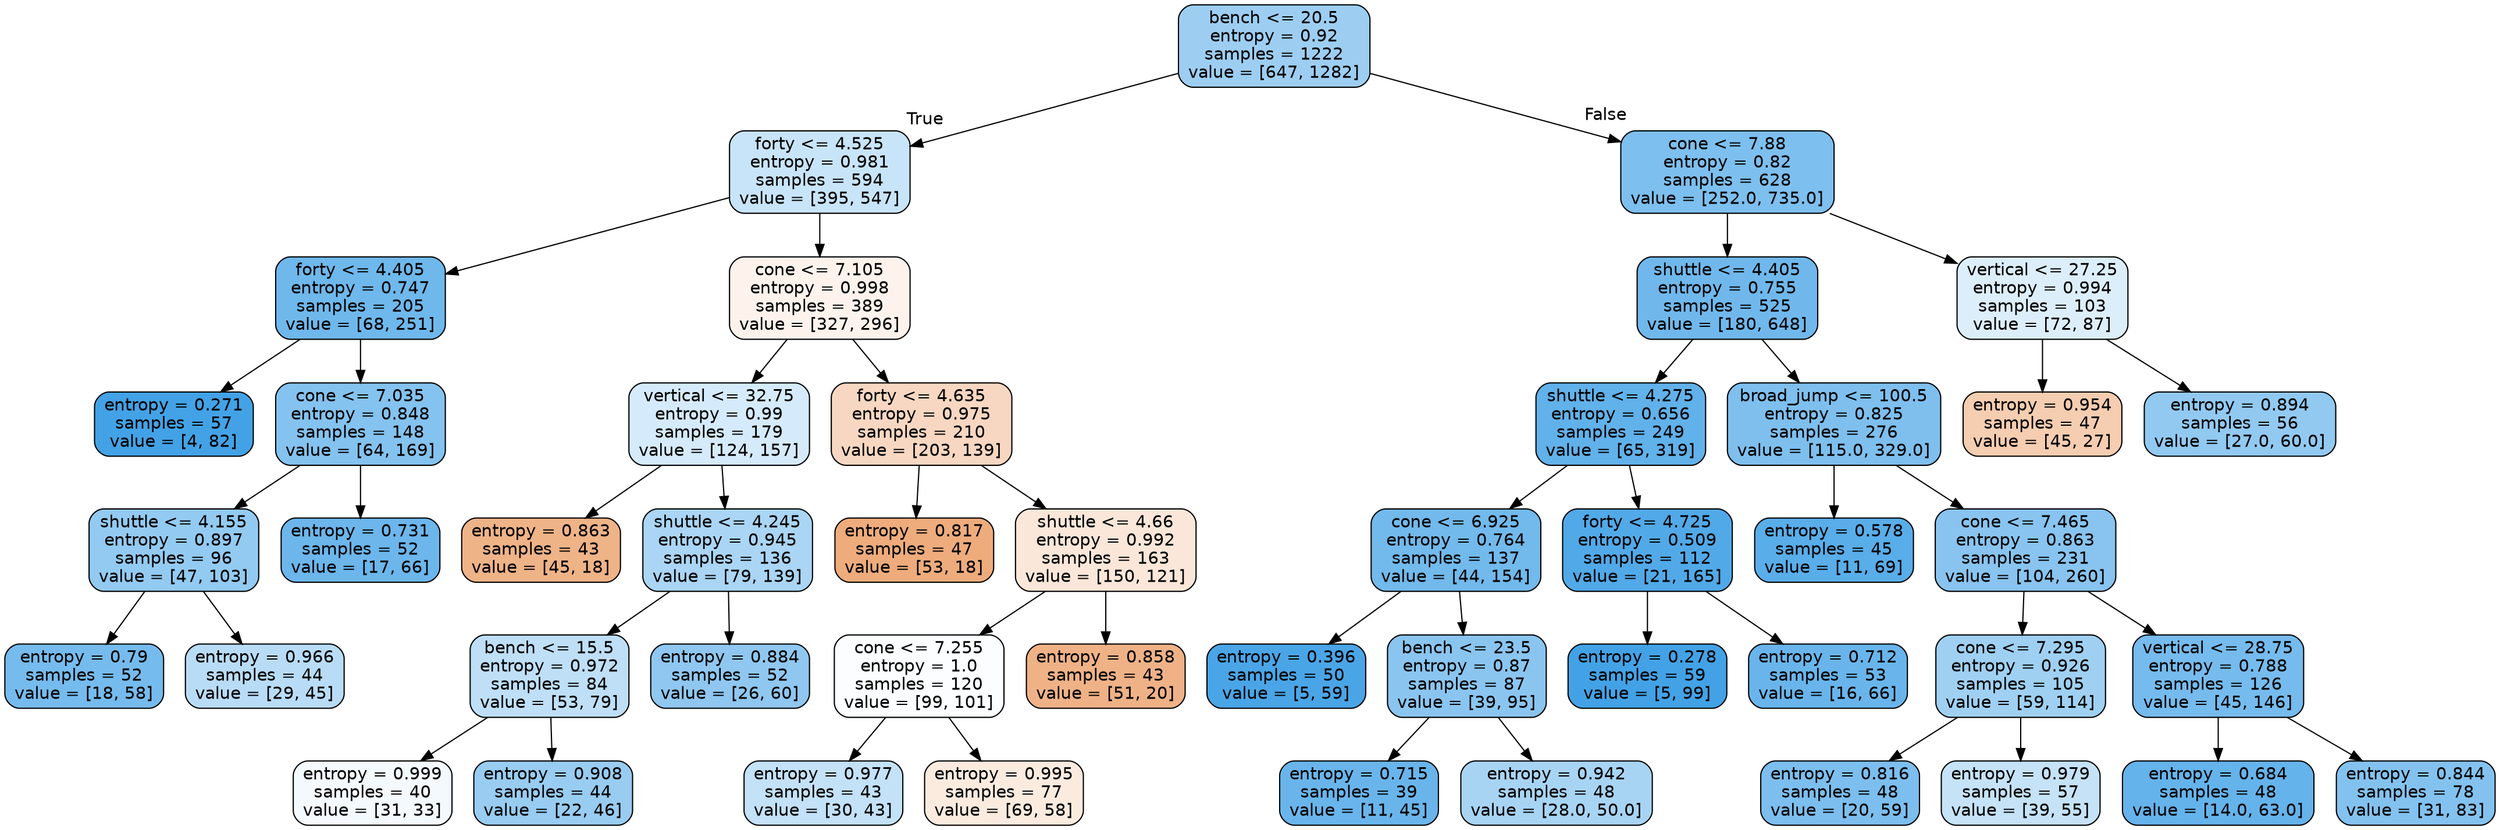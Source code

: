 digraph Tree {
node [shape=box, style="filled, rounded", color="black", fontname="helvetica"] ;
edge [fontname="helvetica"] ;
0 [label="bench <= 20.5\nentropy = 0.92\nsamples = 1222\nvalue = [647, 1282]", fillcolor="#9dcef2"] ;
1 [label="forty <= 4.525\nentropy = 0.981\nsamples = 594\nvalue = [395, 547]", fillcolor="#c8e4f8"] ;
0 -> 1 [labeldistance=2.5, labelangle=45, headlabel="True"] ;
3 [label="forty <= 4.405\nentropy = 0.747\nsamples = 205\nvalue = [68, 251]", fillcolor="#6fb8ec"] ;
1 -> 3 ;
7 [label="entropy = 0.271\nsamples = 57\nvalue = [4, 82]", fillcolor="#43a2e6"] ;
3 -> 7 ;
8 [label="cone <= 7.035\nentropy = 0.848\nsamples = 148\nvalue = [64, 169]", fillcolor="#84c2ef"] ;
3 -> 8 ;
37 [label="shuttle <= 4.155\nentropy = 0.897\nsamples = 96\nvalue = [47, 103]", fillcolor="#93caf1"] ;
8 -> 37 ;
39 [label="entropy = 0.79\nsamples = 52\nvalue = [18, 58]", fillcolor="#76bbed"] ;
37 -> 39 ;
40 [label="entropy = 0.966\nsamples = 44\nvalue = [29, 45]", fillcolor="#b9dcf6"] ;
37 -> 40 ;
38 [label="entropy = 0.731\nsamples = 52\nvalue = [17, 66]", fillcolor="#6cb6ec"] ;
8 -> 38 ;
4 [label="cone <= 7.105\nentropy = 0.998\nsamples = 389\nvalue = [327, 296]", fillcolor="#fdf3ec"] ;
1 -> 4 ;
11 [label="vertical <= 32.75\nentropy = 0.99\nsamples = 179\nvalue = [124, 157]", fillcolor="#d5eafa"] ;
4 -> 11 ;
13 [label="entropy = 0.863\nsamples = 43\nvalue = [45, 18]", fillcolor="#efb388"] ;
11 -> 13 ;
14 [label="shuttle <= 4.245\nentropy = 0.945\nsamples = 136\nvalue = [79, 139]", fillcolor="#aad5f4"] ;
11 -> 14 ;
41 [label="bench <= 15.5\nentropy = 0.972\nsamples = 84\nvalue = [53, 79]", fillcolor="#bedff6"] ;
14 -> 41 ;
43 [label="entropy = 0.999\nsamples = 40\nvalue = [31, 33]", fillcolor="#f3f9fd"] ;
41 -> 43 ;
44 [label="entropy = 0.908\nsamples = 44\nvalue = [22, 46]", fillcolor="#98ccf1"] ;
41 -> 44 ;
42 [label="entropy = 0.884\nsamples = 52\nvalue = [26, 60]", fillcolor="#8fc7f0"] ;
14 -> 42 ;
12 [label="forty <= 4.635\nentropy = 0.975\nsamples = 210\nvalue = [203, 139]", fillcolor="#f7d7c1"] ;
4 -> 12 ;
17 [label="entropy = 0.817\nsamples = 47\nvalue = [53, 18]", fillcolor="#eeac7c"] ;
12 -> 17 ;
18 [label="shuttle <= 4.66\nentropy = 0.992\nsamples = 163\nvalue = [150, 121]", fillcolor="#fae7d9"] ;
12 -> 18 ;
19 [label="cone <= 7.255\nentropy = 1.0\nsamples = 120\nvalue = [99, 101]", fillcolor="#fbfdfe"] ;
18 -> 19 ;
35 [label="entropy = 0.977\nsamples = 43\nvalue = [30, 43]", fillcolor="#c3e1f7"] ;
19 -> 35 ;
36 [label="entropy = 0.995\nsamples = 77\nvalue = [69, 58]", fillcolor="#fbebdf"] ;
19 -> 36 ;
20 [label="entropy = 0.858\nsamples = 43\nvalue = [51, 20]", fillcolor="#efb287"] ;
18 -> 20 ;
2 [label="cone <= 7.88\nentropy = 0.82\nsamples = 628\nvalue = [252.0, 735.0]", fillcolor="#7dbfee"] ;
0 -> 2 [labeldistance=2.5, labelangle=-45, headlabel="False"] ;
5 [label="shuttle <= 4.405\nentropy = 0.755\nsamples = 525\nvalue = [180, 648]", fillcolor="#70b8ec"] ;
2 -> 5 ;
15 [label="shuttle <= 4.275\nentropy = 0.656\nsamples = 249\nvalue = [65, 319]", fillcolor="#61b1ea"] ;
5 -> 15 ;
23 [label="cone <= 6.925\nentropy = 0.764\nsamples = 137\nvalue = [44, 154]", fillcolor="#72b9ec"] ;
15 -> 23 ;
25 [label="entropy = 0.396\nsamples = 50\nvalue = [5, 59]", fillcolor="#4aa5e7"] ;
23 -> 25 ;
26 [label="bench <= 23.5\nentropy = 0.87\nsamples = 87\nvalue = [39, 95]", fillcolor="#8ac5f0"] ;
23 -> 26 ;
33 [label="entropy = 0.715\nsamples = 39\nvalue = [11, 45]", fillcolor="#69b5eb"] ;
26 -> 33 ;
34 [label="entropy = 0.942\nsamples = 48\nvalue = [28.0, 50.0]", fillcolor="#a8d4f4"] ;
26 -> 34 ;
24 [label="forty <= 4.725\nentropy = 0.509\nsamples = 112\nvalue = [21, 165]", fillcolor="#52a9e8"] ;
15 -> 24 ;
27 [label="entropy = 0.278\nsamples = 59\nvalue = [5, 99]", fillcolor="#43a2e6"] ;
24 -> 27 ;
28 [label="entropy = 0.712\nsamples = 53\nvalue = [16, 66]", fillcolor="#69b5eb"] ;
24 -> 28 ;
16 [label="broad_jump <= 100.5\nentropy = 0.825\nsamples = 276\nvalue = [115.0, 329.0]", fillcolor="#7ebfee"] ;
5 -> 16 ;
21 [label="entropy = 0.578\nsamples = 45\nvalue = [11, 69]", fillcolor="#59ade9"] ;
16 -> 21 ;
22 [label="cone <= 7.465\nentropy = 0.863\nsamples = 231\nvalue = [104, 260]", fillcolor="#88c4ef"] ;
16 -> 22 ;
29 [label="cone <= 7.295\nentropy = 0.926\nsamples = 105\nvalue = [59, 114]", fillcolor="#9fd0f2"] ;
22 -> 29 ;
31 [label="entropy = 0.816\nsamples = 48\nvalue = [20, 59]", fillcolor="#7cbeee"] ;
29 -> 31 ;
32 [label="entropy = 0.979\nsamples = 57\nvalue = [39, 55]", fillcolor="#c5e2f7"] ;
29 -> 32 ;
30 [label="vertical <= 28.75\nentropy = 0.788\nsamples = 126\nvalue = [45, 146]", fillcolor="#76bbed"] ;
22 -> 30 ;
45 [label="entropy = 0.684\nsamples = 48\nvalue = [14.0, 63.0]", fillcolor="#65b3eb"] ;
30 -> 45 ;
46 [label="entropy = 0.844\nsamples = 78\nvalue = [31, 83]", fillcolor="#83c2ef"] ;
30 -> 46 ;
6 [label="vertical <= 27.25\nentropy = 0.994\nsamples = 103\nvalue = [72, 87]", fillcolor="#ddeefb"] ;
2 -> 6 ;
9 [label="entropy = 0.954\nsamples = 47\nvalue = [45, 27]", fillcolor="#f5cdb0"] ;
6 -> 9 ;
10 [label="entropy = 0.894\nsamples = 56\nvalue = [27.0, 60.0]", fillcolor="#92c9f1"] ;
6 -> 10 ;
}